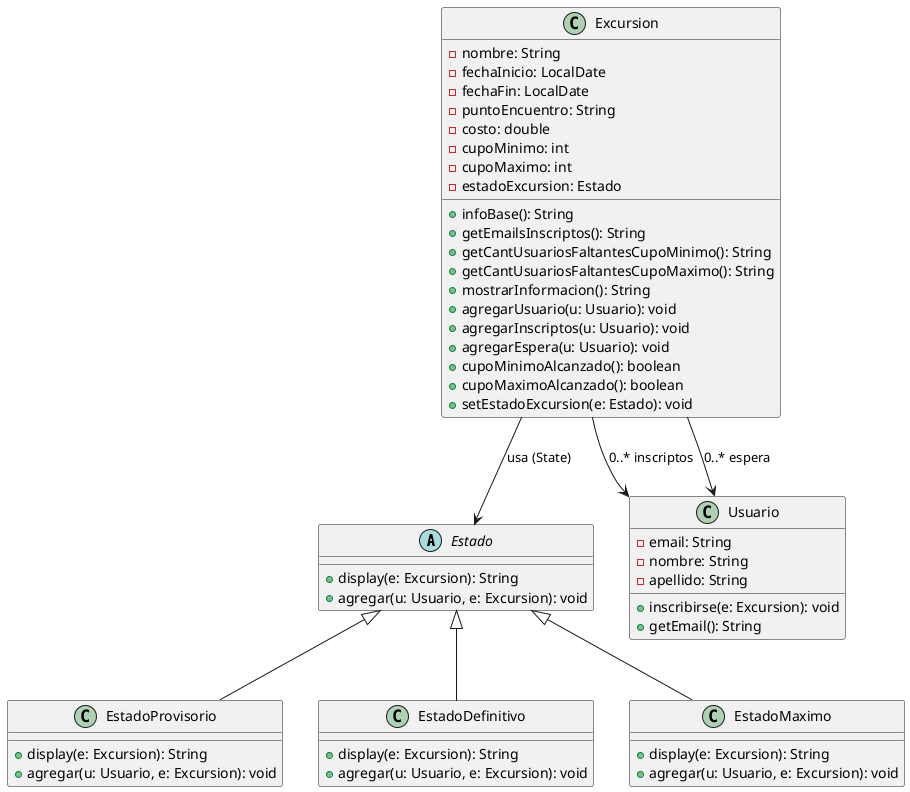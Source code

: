 @startuml
abstract class Estado {
    +display(e: Excursion): String
    +agregar(u: Usuario, e: Excursion): void
}


class EstadoProvisorio {
    +display(e: Excursion): String
    +agregar(u: Usuario, e: Excursion): void
}

class EstadoDefinitivo {
    +display(e: Excursion): String
    +agregar(u: Usuario, e: Excursion): void
}

class EstadoMaximo {
    +display(e: Excursion): String
    +agregar(u: Usuario, e: Excursion): void
}


class Excursion {
    -nombre: String
    -fechaInicio: LocalDate
    -fechaFin: LocalDate
    -puntoEncuentro: String
    -costo: double
    -cupoMinimo: int
    -cupoMaximo: int
    -estadoExcursion: Estado

    +infoBase(): String
    +getEmailsInscriptos(): String
    +getCantUsuariosFaltantesCupoMinimo(): String
    +getCantUsuariosFaltantesCupoMaximo(): String
    +mostrarInformacion(): String
    +agregarUsuario(u: Usuario): void
    +agregarInscriptos(u: Usuario): void
    +agregarEspera(u: Usuario): void
    +cupoMinimoAlcanzado(): boolean
    +cupoMaximoAlcanzado(): boolean
    +setEstadoExcursion(e: Estado): void
}


class Usuario {
    -email: String
    -nombre: String
    -apellido: String
    +inscribirse(e: Excursion): void
    +getEmail(): String
}

' ==== RELACIONES ====
Estado <|-- EstadoProvisorio
Estado <|-- EstadoDefinitivo
Estado <|-- EstadoMaximo

Excursion --> Estado : "usa (State)"
Excursion --> Usuario: "0..* inscriptos"
Excursion --> Usuario: "0..* espera"
@enduml
